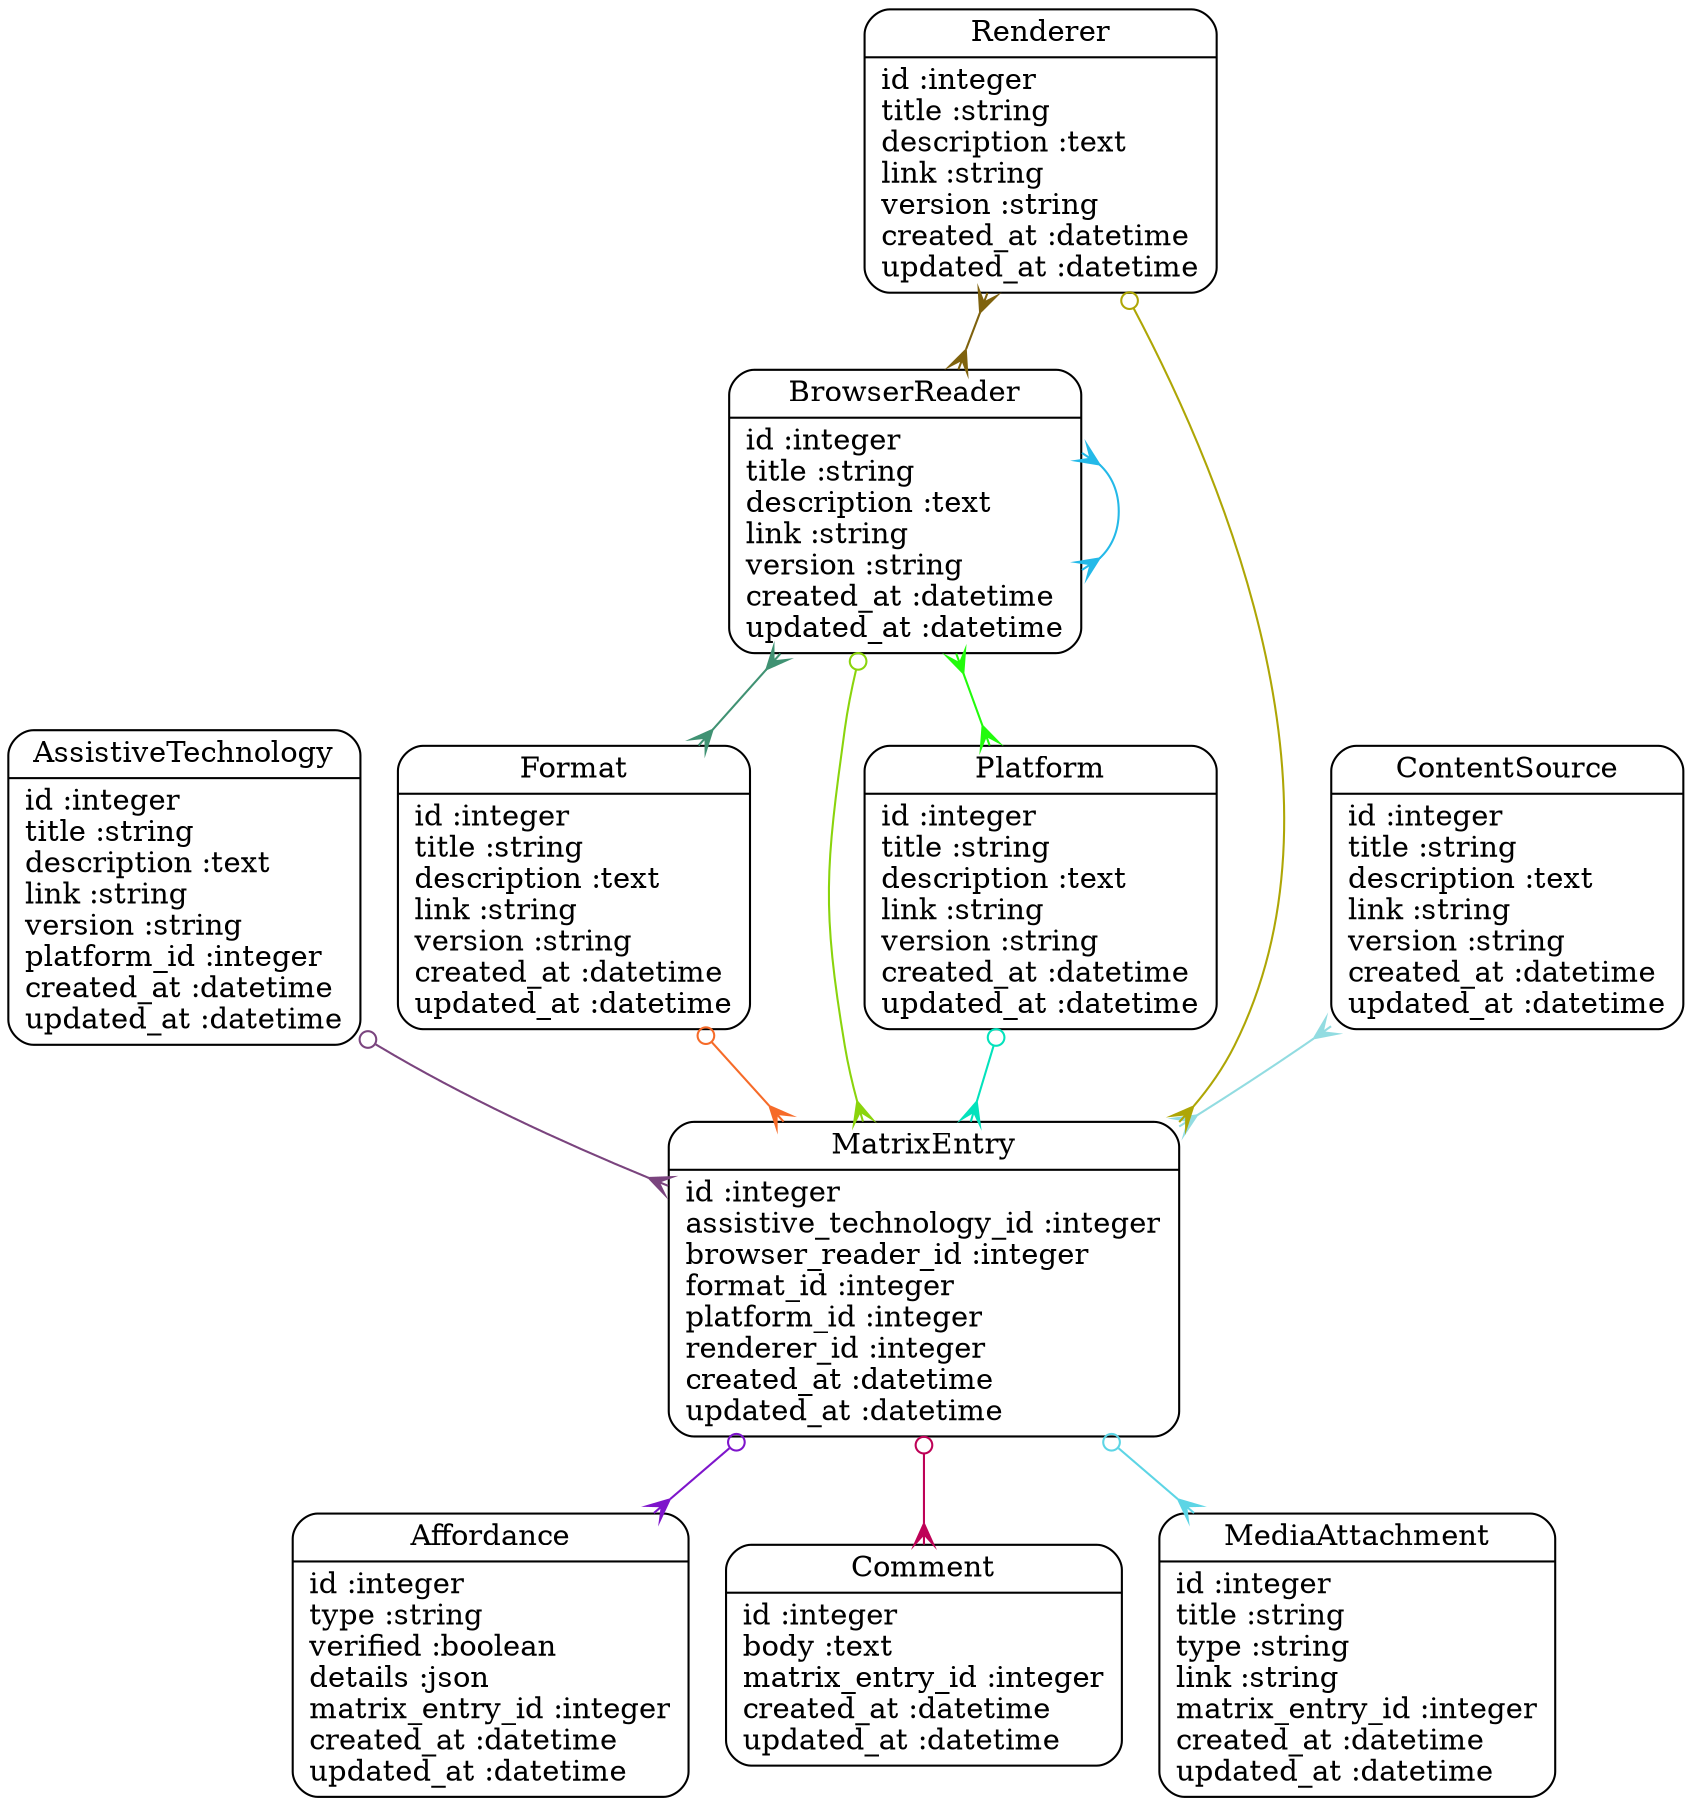 digraph models_diagram {
	graph[overlap=false, splines=true]
	"Affordance" [shape=Mrecord, label="{Affordance|id :integer\ltype :string\lverified :boolean\ldetails :json\lmatrix_entry_id :integer\lcreated_at :datetime\lupdated_at :datetime\l}"]
	"AssistiveTechnology" [shape=Mrecord, label="{AssistiveTechnology|id :integer\ltitle :string\ldescription :text\llink :string\lversion :string\lplatform_id :integer\lcreated_at :datetime\lupdated_at :datetime\l}"]
	"BrowserReader" [shape=Mrecord, label="{BrowserReader|id :integer\ltitle :string\ldescription :text\llink :string\lversion :string\lcreated_at :datetime\lupdated_at :datetime\l}"]
	"Comment" [shape=Mrecord, label="{Comment|id :integer\lbody :text\lmatrix_entry_id :integer\lcreated_at :datetime\lupdated_at :datetime\l}"]
	"ContentSource" [shape=Mrecord, label="{ContentSource|id :integer\ltitle :string\ldescription :text\llink :string\lversion :string\lcreated_at :datetime\lupdated_at :datetime\l}"]
	"Format" [shape=Mrecord, label="{Format|id :integer\ltitle :string\ldescription :text\llink :string\lversion :string\lcreated_at :datetime\lupdated_at :datetime\l}"]
	"MatrixEntry" [shape=Mrecord, label="{MatrixEntry|id :integer\lassistive_technology_id :integer\lbrowser_reader_id :integer\lformat_id :integer\lplatform_id :integer\lrenderer_id :integer\lcreated_at :datetime\lupdated_at :datetime\l}"]
	"MediaAttachment" [shape=Mrecord, label="{MediaAttachment|id :integer\ltitle :string\ltype :string\llink :string\lmatrix_entry_id :integer\lcreated_at :datetime\lupdated_at :datetime\l}"]
	"Platform" [shape=Mrecord, label="{Platform|id :integer\ltitle :string\ldescription :text\llink :string\lversion :string\lcreated_at :datetime\lupdated_at :datetime\l}"]
	"Renderer" [shape=Mrecord, label="{Renderer|id :integer\ltitle :string\ldescription :text\llink :string\lversion :string\lcreated_at :datetime\lupdated_at :datetime\l}"]
	"AssistiveTechnology" -> "MatrixEntry" [arrowtail=odot, arrowhead=crow, dir=both color="#7A447E"]
	"BrowserReader" -> "MatrixEntry" [arrowtail=odot, arrowhead=crow, dir=both color="#8AD40C"]
	"BrowserReader" -> "Format" [arrowtail=crow, arrowhead=crow, dir=both color="#409273"]
	"BrowserReader" -> "Platform" [arrowtail=crow, arrowhead=crow, dir=both color="#22FB0C"]
	"BrowserReader" -> "BrowserReader" [arrowtail=crow, arrowhead=crow, dir=both color="#24B9E8"]
	"ContentSource" -> "MatrixEntry" [arrowtail=crow, arrowhead=crow, dir=both color="#92DCE1"]
	"Format" -> "MatrixEntry" [arrowtail=odot, arrowhead=crow, dir=both color="#F66B29"]
	"MatrixEntry" -> "Affordance" [arrowtail=odot, arrowhead=crow, dir=both color="#7E15CB"]
	"MatrixEntry" -> "Comment" [arrowtail=odot, arrowhead=crow, dir=both color="#BE0257"]
	"MatrixEntry" -> "MediaAttachment" [arrowtail=odot, arrowhead=crow, dir=both color="#5DD5E5"]
	"Platform" -> "MatrixEntry" [arrowtail=odot, arrowhead=crow, dir=both color="#03E2BC"]
	"Renderer" -> "MatrixEntry" [arrowtail=odot, arrowhead=crow, dir=both color="#AEA605"]
	"Renderer" -> "BrowserReader" [arrowtail=crow, arrowhead=crow, dir=both color="#7F620D"]
}
